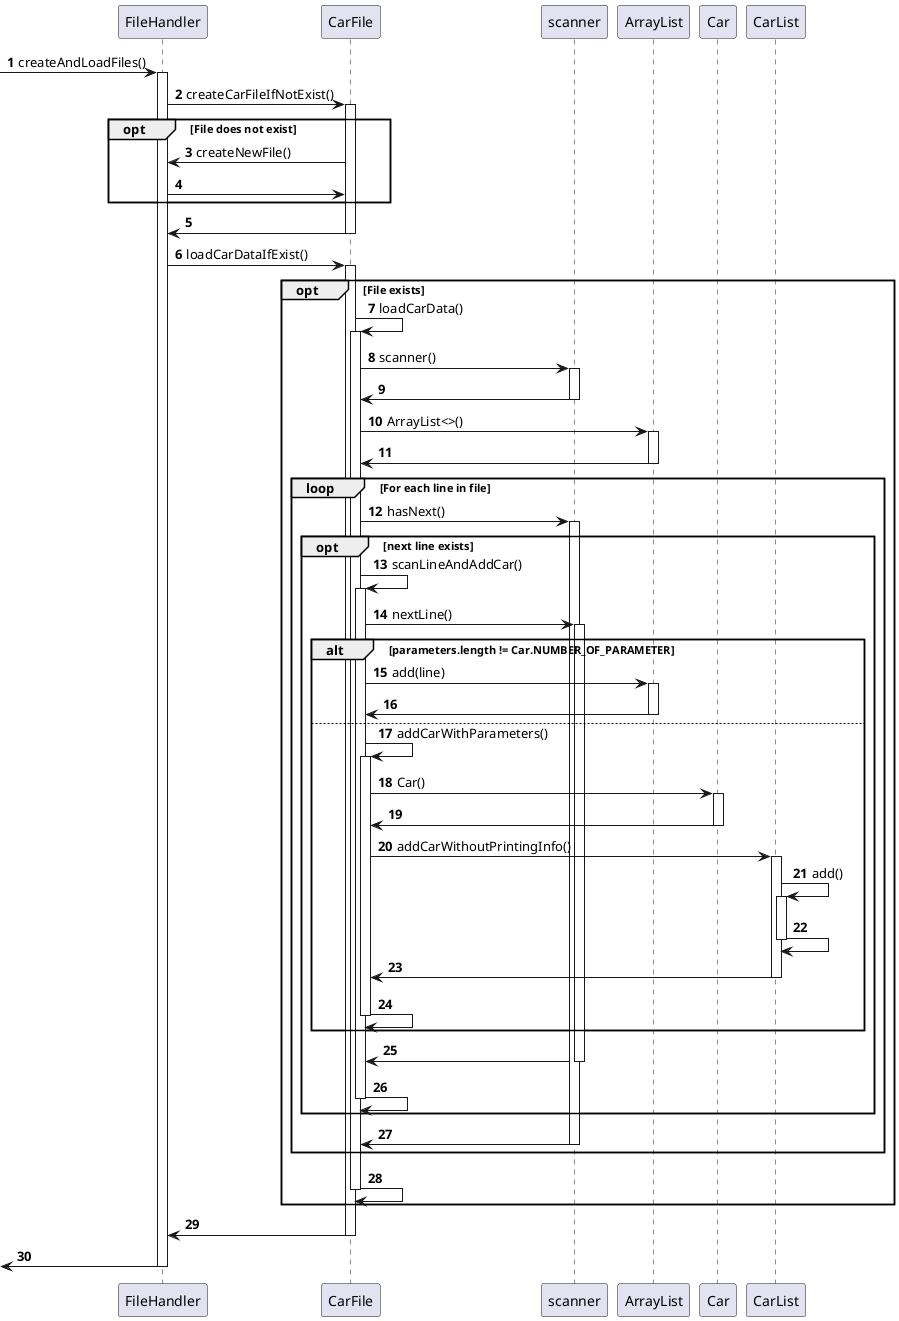 @startuml
'https://plantuml.com/sequence-diagram

autonumber

 -> FileHandler: createAndLoadFiles()
activate FileHandler
    FileHandler -> CarFile : createCarFileIfNotExist()
    activate CarFile
        opt File does not exist
            CarFile -> FileHandler : createNewFile()
            FileHandler -> CarFile
        end opt
    CarFile -> FileHandler
    deactivate CarFile

FileHandler -> CarFile: loadCarDataIfExist()
activate CarFile
    opt File exists
        CarFile -> CarFile : loadCarData()
        activate CarFile

            CarFile -> scanner : scanner()
            activate scanner
                scanner -> CarFile
            deactivate scanner

            CarFile -> ArrayList: ArrayList<>()
            activate ArrayList
                ArrayList -> CarFile
            deactivate ArrayList

            loop For each line in file
                CarFile -> scanner : hasNext()
                activate scanner
                    opt next line exists
                        CarFile -> CarFile: scanLineAndAddCar()
                        activate CarFile
                            CarFile -> scanner : nextLine()
                            activate scanner
                                alt parameters.length != Car.NUMBER_OF_PARAMETER
                                    CarFile -> ArrayList : add(line)
                                    activate ArrayList
                                    ArrayList -> CarFile
                                    deactivate ArrayList
                                else
                                    CarFile -> CarFile : addCarWithParameters()
                                    activate CarFile
                                        CarFile -> Car : Car()
                                        activate Car
                                        Car -> CarFile
                                        deactivate Car
                                        CarFile -> CarList : addCarWithoutPrintingInfo()
                                        activate CarList
                                            CarList -> CarList : add()
                                            activate CarList
                                                CarList -> CarList
                                            deactivate CarList
                                        CarList -> CarFile
                                        deactivate CarList
                                    CarFile -> CarFile
                                    deactivate CarFile
                                end alt
                            scanner -> CarFile
                            deactivate scanner
                        CarFile -> CarFile
                        deactivate CarFile
                    end opt
                scanner -> CarFile
                deactivate scanner
            end loop

        CarFile -> CarFile
        deactivate CarFile
    end opt
CarFile -> FileHandler
deactivate CarFile

<- FileHandler
deactivate FileHandler
@enduml